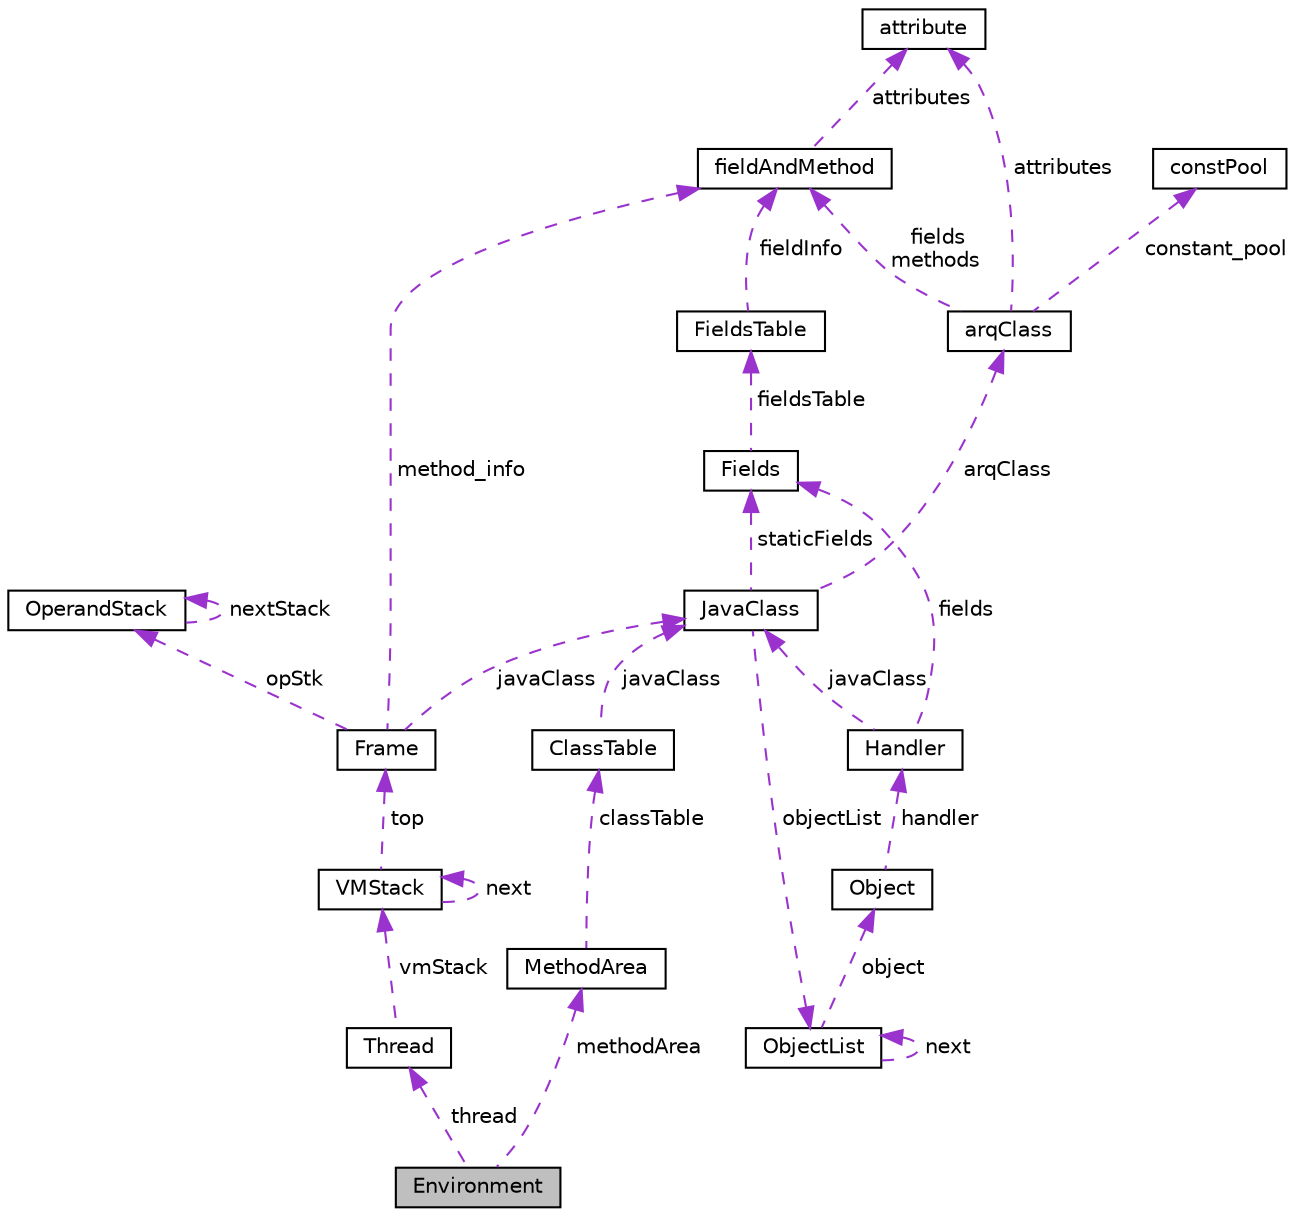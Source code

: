 digraph "Environment"
{
  edge [fontname="Helvetica",fontsize="10",labelfontname="Helvetica",labelfontsize="10"];
  node [fontname="Helvetica",fontsize="10",shape=record];
  Node1 [label="Environment",height=0.2,width=0.4,color="black", fillcolor="grey75", style="filled", fontcolor="black"];
  Node2 -> Node1 [dir="back",color="darkorchid3",fontsize="10",style="dashed",label=" thread" ,fontname="Helvetica"];
  Node2 [label="Thread",height=0.2,width=0.4,color="black", fillcolor="white", style="filled",URL="$struct_thread.html",tooltip="Estrutura da Thread. "];
  Node3 -> Node2 [dir="back",color="darkorchid3",fontsize="10",style="dashed",label=" vmStack" ,fontname="Helvetica"];
  Node3 [label="VMStack",height=0.2,width=0.4,color="black", fillcolor="white", style="filled",URL="$struct_v_m_stack.html"];
  Node4 -> Node3 [dir="back",color="darkorchid3",fontsize="10",style="dashed",label=" top" ,fontname="Helvetica"];
  Node4 [label="Frame",height=0.2,width=0.4,color="black", fillcolor="white", style="filled",URL="$struct_frame.html",tooltip="Estrutura da Frame. "];
  Node5 -> Node4 [dir="back",color="darkorchid3",fontsize="10",style="dashed",label=" opStk" ,fontname="Helvetica"];
  Node5 [label="OperandStack",height=0.2,width=0.4,color="black", fillcolor="white", style="filled",URL="$struct_operand_stack.html"];
  Node5 -> Node5 [dir="back",color="darkorchid3",fontsize="10",style="dashed",label=" nextStack" ,fontname="Helvetica"];
  Node6 -> Node4 [dir="back",color="darkorchid3",fontsize="10",style="dashed",label=" javaClass" ,fontname="Helvetica"];
  Node6 [label="JavaClass",height=0.2,width=0.4,color="black", fillcolor="white", style="filled",URL="$struct_java_class.html",tooltip="Estrutura da JavaClass. "];
  Node7 -> Node6 [dir="back",color="darkorchid3",fontsize="10",style="dashed",label=" staticFields" ,fontname="Helvetica"];
  Node7 [label="Fields",height=0.2,width=0.4,color="black", fillcolor="white", style="filled",URL="$struct_fields.html",tooltip="Estrutura da FieldsTable. "];
  Node8 -> Node7 [dir="back",color="darkorchid3",fontsize="10",style="dashed",label=" fieldsTable" ,fontname="Helvetica"];
  Node8 [label="FieldsTable",height=0.2,width=0.4,color="black", fillcolor="white", style="filled",URL="$struct_fields_table.html",tooltip="Estrutura da FieldsTable. "];
  Node9 -> Node8 [dir="back",color="darkorchid3",fontsize="10",style="dashed",label=" fieldInfo" ,fontname="Helvetica"];
  Node9 [label="fieldAndMethod",height=0.2,width=0.4,color="black", fillcolor="white", style="filled",URL="$structfield_and_method.html",tooltip="Estrutura de Campos e Metodos. "];
  Node10 -> Node9 [dir="back",color="darkorchid3",fontsize="10",style="dashed",label=" attributes" ,fontname="Helvetica"];
  Node10 [label="attribute",height=0.2,width=0.4,color="black", fillcolor="white", style="filled",URL="$structattribute.html",tooltip="Estrutura de Atributos. "];
  Node11 -> Node6 [dir="back",color="darkorchid3",fontsize="10",style="dashed",label=" arqClass" ,fontname="Helvetica"];
  Node11 [label="arqClass",height=0.2,width=0.4,color="black", fillcolor="white", style="filled",URL="$structarq_class.html",tooltip="um metodo. "];
  Node9 -> Node11 [dir="back",color="darkorchid3",fontsize="10",style="dashed",label=" fields\nmethods" ,fontname="Helvetica"];
  Node10 -> Node11 [dir="back",color="darkorchid3",fontsize="10",style="dashed",label=" attributes" ,fontname="Helvetica"];
  Node12 -> Node11 [dir="back",color="darkorchid3",fontsize="10",style="dashed",label=" constant_pool" ,fontname="Helvetica"];
  Node12 [label="constPool",height=0.2,width=0.4,color="black", fillcolor="white", style="filled",URL="$structconst_pool.html",tooltip="Estrutura do Pool de Constantes. "];
  Node13 -> Node6 [dir="back",color="darkorchid3",fontsize="10",style="dashed",label=" objectList" ,fontname="Helvetica"];
  Node13 [label="ObjectList",height=0.2,width=0.4,color="black", fillcolor="white", style="filled",URL="$struct_object_list.html",tooltip="Estrutura da ObjectList. "];
  Node13 -> Node13 [dir="back",color="darkorchid3",fontsize="10",style="dashed",label=" next" ,fontname="Helvetica"];
  Node14 -> Node13 [dir="back",color="darkorchid3",fontsize="10",style="dashed",label=" object" ,fontname="Helvetica"];
  Node14 [label="Object",height=0.2,width=0.4,color="black", fillcolor="white", style="filled",URL="$struct_object.html",tooltip="Estrutura do Object. "];
  Node15 -> Node14 [dir="back",color="darkorchid3",fontsize="10",style="dashed",label=" handler" ,fontname="Helvetica"];
  Node15 [label="Handler",height=0.2,width=0.4,color="black", fillcolor="white", style="filled",URL="$struct_handler.html",tooltip="Estrutura da Handler. "];
  Node6 -> Node15 [dir="back",color="darkorchid3",fontsize="10",style="dashed",label=" javaClass" ,fontname="Helvetica"];
  Node7 -> Node15 [dir="back",color="darkorchid3",fontsize="10",style="dashed",label=" fields" ,fontname="Helvetica"];
  Node9 -> Node4 [dir="back",color="darkorchid3",fontsize="10",style="dashed",label=" method_info" ,fontname="Helvetica"];
  Node3 -> Node3 [dir="back",color="darkorchid3",fontsize="10",style="dashed",label=" next" ,fontname="Helvetica"];
  Node16 -> Node1 [dir="back",color="darkorchid3",fontsize="10",style="dashed",label=" methodArea" ,fontname="Helvetica"];
  Node16 [label="MethodArea",height=0.2,width=0.4,color="black", fillcolor="white", style="filled",URL="$struct_method_area.html",tooltip="Estrutura da MethodArea. "];
  Node17 -> Node16 [dir="back",color="darkorchid3",fontsize="10",style="dashed",label=" classTable" ,fontname="Helvetica"];
  Node17 [label="ClassTable",height=0.2,width=0.4,color="black", fillcolor="white", style="filled",URL="$struct_class_table.html",tooltip="Estrutura da ClassTable. "];
  Node6 -> Node17 [dir="back",color="darkorchid3",fontsize="10",style="dashed",label=" javaClass" ,fontname="Helvetica"];
}

